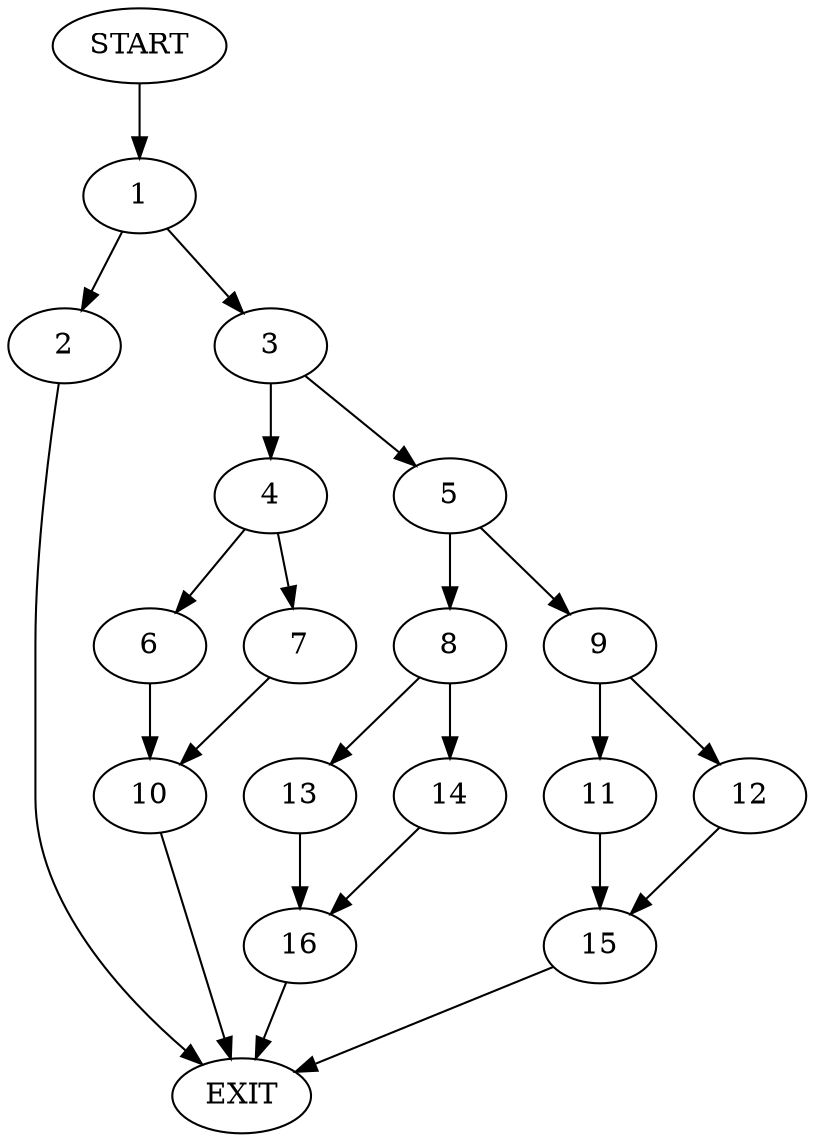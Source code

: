 digraph {
0 [label="START"]
17 [label="EXIT"]
0 -> 1
1 -> 2
1 -> 3
3 -> 4
3 -> 5
2 -> 17
4 -> 6
4 -> 7
5 -> 8
5 -> 9
6 -> 10
7 -> 10
10 -> 17
9 -> 11
9 -> 12
8 -> 13
8 -> 14
12 -> 15
11 -> 15
15 -> 17
14 -> 16
13 -> 16
16 -> 17
}
